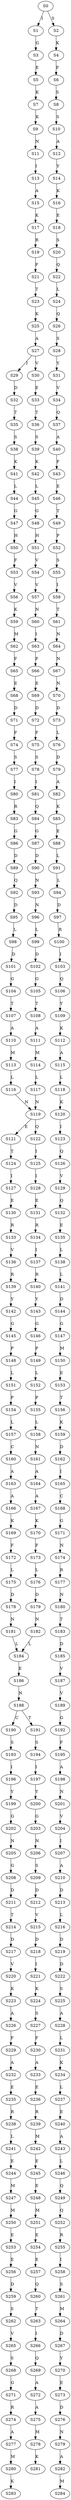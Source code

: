 strict digraph  {
	S0 -> S1 [ label = I ];
	S0 -> S2 [ label = S ];
	S1 -> S3 [ label = G ];
	S2 -> S4 [ label = K ];
	S3 -> S5 [ label = E ];
	S4 -> S6 [ label = F ];
	S5 -> S7 [ label = K ];
	S6 -> S8 [ label = S ];
	S7 -> S9 [ label = K ];
	S8 -> S10 [ label = S ];
	S9 -> S11 [ label = N ];
	S10 -> S12 [ label = A ];
	S11 -> S13 [ label = I ];
	S12 -> S14 [ label = Y ];
	S13 -> S15 [ label = A ];
	S14 -> S16 [ label = K ];
	S15 -> S17 [ label = K ];
	S16 -> S18 [ label = E ];
	S17 -> S19 [ label = R ];
	S18 -> S20 [ label = S ];
	S19 -> S21 [ label = F ];
	S20 -> S22 [ label = Q ];
	S21 -> S23 [ label = T ];
	S22 -> S24 [ label = L ];
	S23 -> S25 [ label = K ];
	S24 -> S26 [ label = Q ];
	S25 -> S27 [ label = A ];
	S26 -> S28 [ label = S ];
	S27 -> S29 [ label = I ];
	S27 -> S30 [ label = V ];
	S28 -> S31 [ label = Y ];
	S29 -> S32 [ label = D ];
	S30 -> S33 [ label = E ];
	S31 -> S34 [ label = V ];
	S32 -> S35 [ label = T ];
	S33 -> S36 [ label = T ];
	S34 -> S37 [ label = Q ];
	S35 -> S38 [ label = S ];
	S36 -> S39 [ label = S ];
	S37 -> S40 [ label = A ];
	S38 -> S41 [ label = K ];
	S39 -> S42 [ label = K ];
	S40 -> S43 [ label = F ];
	S41 -> S44 [ label = L ];
	S42 -> S45 [ label = L ];
	S43 -> S46 [ label = E ];
	S44 -> S47 [ label = G ];
	S45 -> S48 [ label = G ];
	S46 -> S49 [ label = T ];
	S47 -> S50 [ label = H ];
	S48 -> S51 [ label = H ];
	S49 -> S52 [ label = P ];
	S50 -> S53 [ label = F ];
	S51 -> S54 [ label = V ];
	S52 -> S55 [ label = S ];
	S53 -> S56 [ label = V ];
	S54 -> S57 [ label = V ];
	S55 -> S58 [ label = I ];
	S56 -> S59 [ label = K ];
	S57 -> S60 [ label = N ];
	S58 -> S61 [ label = T ];
	S59 -> S62 [ label = M ];
	S60 -> S63 [ label = I ];
	S61 -> S64 [ label = N ];
	S62 -> S65 [ label = F ];
	S63 -> S66 [ label = F ];
	S64 -> S67 [ label = N ];
	S65 -> S68 [ label = E ];
	S66 -> S69 [ label = E ];
	S67 -> S70 [ label = N ];
	S68 -> S71 [ label = D ];
	S69 -> S72 [ label = D ];
	S70 -> S73 [ label = D ];
	S71 -> S74 [ label = F ];
	S72 -> S75 [ label = F ];
	S73 -> S76 [ label = L ];
	S74 -> S77 [ label = S ];
	S75 -> S78 [ label = S ];
	S76 -> S79 [ label = D ];
	S77 -> S80 [ label = I ];
	S78 -> S81 [ label = I ];
	S79 -> S82 [ label = A ];
	S80 -> S83 [ label = R ];
	S81 -> S84 [ label = Q ];
	S82 -> S85 [ label = K ];
	S83 -> S86 [ label = G ];
	S84 -> S87 [ label = G ];
	S85 -> S88 [ label = E ];
	S86 -> S89 [ label = D ];
	S87 -> S90 [ label = D ];
	S88 -> S91 [ label = L ];
	S89 -> S92 [ label = Q ];
	S90 -> S93 [ label = N ];
	S91 -> S94 [ label = L ];
	S92 -> S95 [ label = D ];
	S93 -> S96 [ label = N ];
	S94 -> S97 [ label = D ];
	S95 -> S98 [ label = L ];
	S96 -> S99 [ label = L ];
	S97 -> S100 [ label = R ];
	S98 -> S101 [ label = D ];
	S99 -> S102 [ label = D ];
	S100 -> S103 [ label = I ];
	S101 -> S104 [ label = G ];
	S102 -> S105 [ label = G ];
	S103 -> S106 [ label = Q ];
	S104 -> S107 [ label = T ];
	S105 -> S108 [ label = T ];
	S106 -> S109 [ label = Y ];
	S107 -> S110 [ label = A ];
	S108 -> S111 [ label = A ];
	S109 -> S112 [ label = K ];
	S110 -> S113 [ label = M ];
	S111 -> S114 [ label = M ];
	S112 -> S115 [ label = A ];
	S113 -> S116 [ label = L ];
	S114 -> S117 [ label = L ];
	S115 -> S118 [ label = L ];
	S116 -> S119 [ label = N ];
	S117 -> S119 [ label = N ];
	S118 -> S120 [ label = K ];
	S119 -> S121 [ label = E ];
	S119 -> S122 [ label = Q ];
	S120 -> S123 [ label = I ];
	S121 -> S124 [ label = T ];
	S122 -> S125 [ label = I ];
	S123 -> S126 [ label = Q ];
	S124 -> S127 [ label = I ];
	S125 -> S128 [ label = I ];
	S126 -> S129 [ label = V ];
	S127 -> S130 [ label = E ];
	S128 -> S131 [ label = E ];
	S129 -> S132 [ label = Q ];
	S130 -> S133 [ label = R ];
	S131 -> S134 [ label = R ];
	S132 -> S135 [ label = E ];
	S133 -> S136 [ label = V ];
	S134 -> S137 [ label = I ];
	S135 -> S138 [ label = L ];
	S136 -> S139 [ label = R ];
	S137 -> S140 [ label = R ];
	S138 -> S141 [ label = L ];
	S139 -> S142 [ label = Y ];
	S140 -> S143 [ label = Y ];
	S141 -> S144 [ label = D ];
	S142 -> S145 [ label = G ];
	S143 -> S146 [ label = G ];
	S144 -> S147 [ label = G ];
	S145 -> S148 [ label = P ];
	S146 -> S149 [ label = P ];
	S147 -> S150 [ label = M ];
	S148 -> S151 [ label = L ];
	S149 -> S152 [ label = L ];
	S150 -> S153 [ label = E ];
	S151 -> S154 [ label = P ];
	S152 -> S155 [ label = P ];
	S153 -> S156 [ label = T ];
	S154 -> S157 [ label = L ];
	S155 -> S158 [ label = L ];
	S156 -> S159 [ label = K ];
	S157 -> S160 [ label = C ];
	S158 -> S161 [ label = N ];
	S159 -> S162 [ label = D ];
	S160 -> S163 [ label = A ];
	S161 -> S164 [ label = A ];
	S162 -> S165 [ label = I ];
	S163 -> S166 [ label = A ];
	S164 -> S167 [ label = A ];
	S165 -> S168 [ label = C ];
	S166 -> S169 [ label = K ];
	S167 -> S170 [ label = K ];
	S168 -> S171 [ label = G ];
	S169 -> S172 [ label = F ];
	S170 -> S173 [ label = F ];
	S171 -> S174 [ label = N ];
	S172 -> S175 [ label = L ];
	S173 -> S176 [ label = L ];
	S174 -> S177 [ label = R ];
	S175 -> S178 [ label = D ];
	S176 -> S179 [ label = D ];
	S177 -> S180 [ label = N ];
	S178 -> S181 [ label = N ];
	S179 -> S182 [ label = N ];
	S180 -> S183 [ label = T ];
	S181 -> S184 [ label = L ];
	S182 -> S184 [ label = L ];
	S183 -> S185 [ label = D ];
	S184 -> S186 [ label = E ];
	S185 -> S187 [ label = V ];
	S186 -> S188 [ label = N ];
	S187 -> S189 [ label = V ];
	S188 -> S190 [ label = C ];
	S188 -> S191 [ label = T ];
	S189 -> S192 [ label = G ];
	S190 -> S193 [ label = S ];
	S191 -> S194 [ label = S ];
	S192 -> S195 [ label = F ];
	S193 -> S196 [ label = I ];
	S194 -> S197 [ label = I ];
	S195 -> S198 [ label = A ];
	S196 -> S199 [ label = Y ];
	S197 -> S200 [ label = Y ];
	S198 -> S201 [ label = N ];
	S199 -> S202 [ label = G ];
	S200 -> S203 [ label = G ];
	S201 -> S204 [ label = V ];
	S202 -> S205 [ label = N ];
	S203 -> S206 [ label = N ];
	S204 -> S207 [ label = I ];
	S205 -> S208 [ label = G ];
	S206 -> S209 [ label = S ];
	S207 -> S210 [ label = A ];
	S208 -> S211 [ label = D ];
	S209 -> S212 [ label = D ];
	S210 -> S213 [ label = D ];
	S211 -> S214 [ label = T ];
	S212 -> S215 [ label = V ];
	S213 -> S216 [ label = L ];
	S214 -> S217 [ label = D ];
	S215 -> S218 [ label = D ];
	S216 -> S219 [ label = D ];
	S217 -> S220 [ label = V ];
	S218 -> S221 [ label = I ];
	S219 -> S222 [ label = D ];
	S220 -> S223 [ label = K ];
	S221 -> S224 [ label = K ];
	S222 -> S225 [ label = S ];
	S223 -> S226 [ label = A ];
	S224 -> S227 [ label = S ];
	S225 -> S228 [ label = A ];
	S226 -> S229 [ label = F ];
	S227 -> S230 [ label = F ];
	S228 -> S231 [ label = L ];
	S229 -> S232 [ label = A ];
	S230 -> S233 [ label = A ];
	S231 -> S234 [ label = K ];
	S232 -> S235 [ label = E ];
	S233 -> S236 [ label = E ];
	S234 -> S237 [ label = L ];
	S235 -> S238 [ label = R ];
	S236 -> S239 [ label = R ];
	S237 -> S240 [ label = E ];
	S238 -> S241 [ label = L ];
	S239 -> S242 [ label = M ];
	S240 -> S243 [ label = A ];
	S241 -> S244 [ label = E ];
	S242 -> S245 [ label = E ];
	S243 -> S246 [ label = L ];
	S244 -> S247 [ label = M ];
	S245 -> S248 [ label = E ];
	S246 -> S249 [ label = Q ];
	S247 -> S250 [ label = M ];
	S248 -> S251 [ label = M ];
	S249 -> S252 [ label = Q ];
	S250 -> S253 [ label = E ];
	S251 -> S254 [ label = E ];
	S252 -> S255 [ label = R ];
	S253 -> S256 [ label = E ];
	S254 -> S257 [ label = E ];
	S255 -> S258 [ label = I ];
	S256 -> S259 [ label = D ];
	S257 -> S260 [ label = Q ];
	S258 -> S261 [ label = S ];
	S259 -> S262 [ label = S ];
	S260 -> S263 [ label = T ];
	S261 -> S264 [ label = M ];
	S262 -> S265 [ label = V ];
	S263 -> S266 [ label = I ];
	S264 -> S267 [ label = D ];
	S265 -> S268 [ label = S ];
	S266 -> S269 [ label = Q ];
	S267 -> S270 [ label = Y ];
	S268 -> S271 [ label = G ];
	S269 -> S272 [ label = A ];
	S270 -> S273 [ label = E ];
	S271 -> S274 [ label = R ];
	S272 -> S275 [ label = A ];
	S273 -> S276 [ label = D ];
	S274 -> S277 [ label = A ];
	S275 -> S278 [ label = M ];
	S276 -> S279 [ label = N ];
	S277 -> S280 [ label = M ];
	S278 -> S281 [ label = K ];
	S279 -> S282 [ label = A ];
	S280 -> S283 [ label = K ];
	S282 -> S284 [ label = M ];
}
